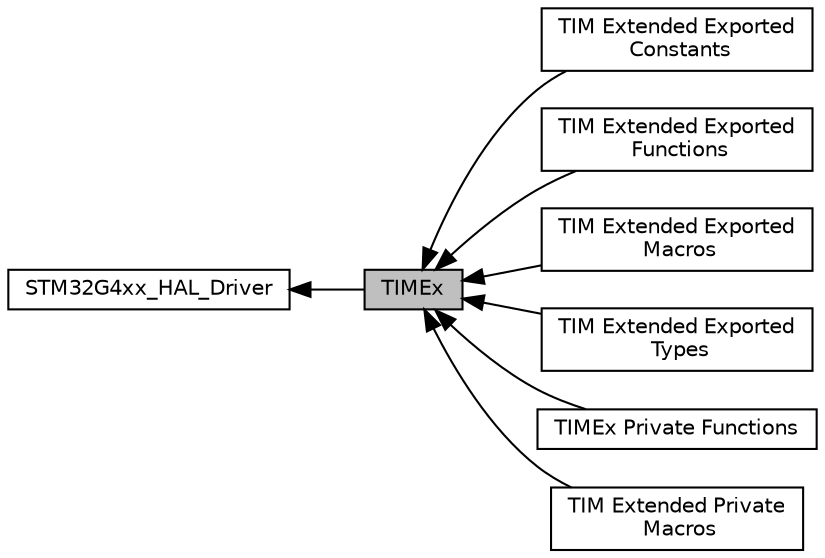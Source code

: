 digraph "TIMEx"
{
  edge [fontname="Helvetica",fontsize="10",labelfontname="Helvetica",labelfontsize="10"];
  node [fontname="Helvetica",fontsize="10",shape=box];
  rankdir=LR;
  Node2 [label="STM32G4xx_HAL_Driver",height=0.2,width=0.4,color="black", fillcolor="white", style="filled",URL="$group___s_t_m32_g4xx___h_a_l___driver.html",tooltip=" "];
  Node1 [label="TIMEx",height=0.2,width=0.4,color="black", fillcolor="grey75", style="filled", fontcolor="black",tooltip="TIM Extended HAL module driver."];
  Node4 [label="TIM Extended Exported\l Constants",height=0.2,width=0.4,color="black", fillcolor="white", style="filled",URL="$group___t_i_m_ex___exported___constants.html",tooltip=" "];
  Node7 [label="TIM Extended Exported\l Functions",height=0.2,width=0.4,color="black", fillcolor="white", style="filled",URL="$group___t_i_m_ex___exported___functions.html",tooltip=" "];
  Node5 [label="TIM Extended Exported\l Macros",height=0.2,width=0.4,color="black", fillcolor="white", style="filled",URL="$group___t_i_m_ex___exported___macros.html",tooltip=" "];
  Node3 [label="TIM Extended Exported\l Types",height=0.2,width=0.4,color="black", fillcolor="white", style="filled",URL="$group___t_i_m_ex___exported___types.html",tooltip=" "];
  Node8 [label="TIMEx Private Functions",height=0.2,width=0.4,color="black", fillcolor="white", style="filled",URL="$group___t_i_m_ex___private___functions.html",tooltip=" "];
  Node6 [label="TIM Extended Private\l Macros",height=0.2,width=0.4,color="black", fillcolor="white", style="filled",URL="$group___t_i_m_ex___private___macros.html",tooltip=" "];
  Node2->Node1 [shape=plaintext, dir="back", style="solid"];
  Node1->Node3 [shape=plaintext, dir="back", style="solid"];
  Node1->Node4 [shape=plaintext, dir="back", style="solid"];
  Node1->Node5 [shape=plaintext, dir="back", style="solid"];
  Node1->Node6 [shape=plaintext, dir="back", style="solid"];
  Node1->Node7 [shape=plaintext, dir="back", style="solid"];
  Node1->Node8 [shape=plaintext, dir="back", style="solid"];
}
